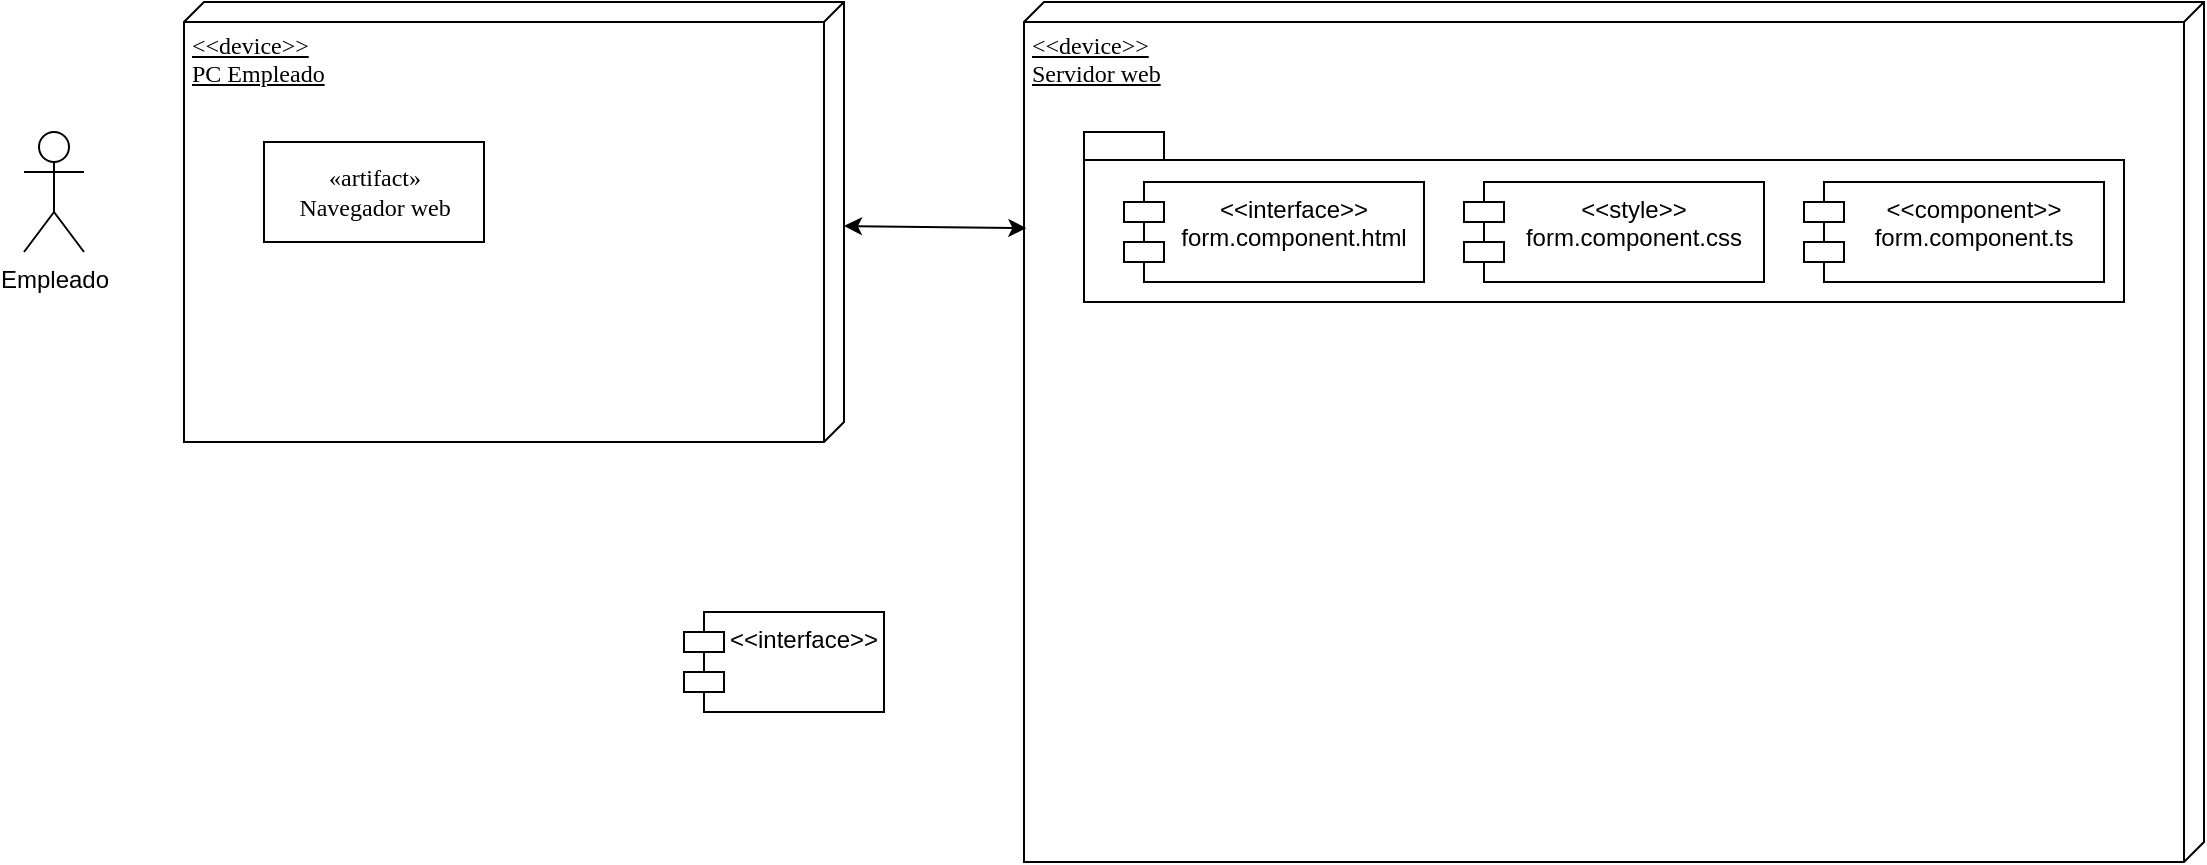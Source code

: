 <mxfile version="22.1.3" type="github">
  <diagram name="Page-1" id="5f0bae14-7c28-e335-631c-24af17079c00">
    <mxGraphModel dx="1434" dy="725" grid="1" gridSize="10" guides="1" tooltips="1" connect="1" arrows="1" fold="1" page="1" pageScale="1" pageWidth="1100" pageHeight="850" background="none" math="0" shadow="0">
      <root>
        <mxCell id="0" />
        <mxCell id="1" parent="0" />
        <mxCell id="39150e848f15840c-1" value="&amp;lt;&amp;lt;device&amp;gt;&amp;gt;&lt;br&gt;PC Empleado" style="verticalAlign=top;align=left;spacingTop=8;spacingLeft=2;spacingRight=12;shape=cube;size=10;direction=south;fontStyle=4;html=1;rounded=0;shadow=0;comic=0;labelBackgroundColor=none;strokeWidth=1;fontFamily=Verdana;fontSize=12" parent="1" vertex="1">
          <mxGeometry x="120" y="70" width="330" height="220" as="geometry" />
        </mxCell>
        <mxCell id="39150e848f15840c-2" value="&amp;lt;&amp;lt;device&amp;gt;&amp;gt;&lt;br&gt;Servidor web" style="verticalAlign=top;align=left;spacingTop=8;spacingLeft=2;spacingRight=12;shape=cube;size=10;direction=south;fontStyle=4;html=1;rounded=0;shadow=0;comic=0;labelBackgroundColor=none;strokeWidth=1;fontFamily=Verdana;fontSize=12" parent="1" vertex="1">
          <mxGeometry x="540" y="70" width="590" height="430" as="geometry" />
        </mxCell>
        <mxCell id="39150e848f15840c-4" value="«artifact»&lt;br&gt;Navegador web" style="html=1;rounded=0;shadow=0;comic=0;labelBackgroundColor=none;strokeWidth=1;fontFamily=Verdana;fontSize=12;align=center;" parent="1" vertex="1">
          <mxGeometry x="160" y="140" width="110" height="50" as="geometry" />
        </mxCell>
        <mxCell id="j6kh5TIL4cwImSu9_BoX-1" value="Empleado" style="shape=umlActor;verticalLabelPosition=bottom;verticalAlign=top;html=1;outlineConnect=0;" vertex="1" parent="1">
          <mxGeometry x="40" y="135" width="30" height="60" as="geometry" />
        </mxCell>
        <mxCell id="j6kh5TIL4cwImSu9_BoX-3" value="" style="endArrow=classic;startArrow=classic;html=1;rounded=0;entryX=0.263;entryY=0.998;entryDx=0;entryDy=0;entryPerimeter=0;" edge="1" parent="1" source="39150e848f15840c-1" target="39150e848f15840c-2">
          <mxGeometry width="50" height="50" relative="1" as="geometry">
            <mxPoint x="460" y="220" as="sourcePoint" />
            <mxPoint x="510" y="170" as="targetPoint" />
          </mxGeometry>
        </mxCell>
        <mxCell id="j6kh5TIL4cwImSu9_BoX-4" value="" style="shape=folder;fontStyle=1;spacingTop=10;tabWidth=40;tabHeight=14;tabPosition=left;html=1;whiteSpace=wrap;" vertex="1" parent="1">
          <mxGeometry x="570" y="135" width="520" height="85" as="geometry" />
        </mxCell>
        <mxCell id="j6kh5TIL4cwImSu9_BoX-5" value="&amp;lt;&amp;lt;interface&amp;gt;&amp;gt;&lt;br&gt;form.component.html" style="shape=module;align=left;spacingLeft=20;align=center;verticalAlign=top;whiteSpace=wrap;html=1;" vertex="1" parent="1">
          <mxGeometry x="590" y="160" width="150" height="50" as="geometry" />
        </mxCell>
        <mxCell id="j6kh5TIL4cwImSu9_BoX-7" value="&amp;lt;&amp;lt;interface&amp;gt;&amp;gt;" style="shape=module;align=left;spacingLeft=20;align=center;verticalAlign=top;whiteSpace=wrap;html=1;" vertex="1" parent="1">
          <mxGeometry x="370" y="375" width="100" height="50" as="geometry" />
        </mxCell>
        <mxCell id="j6kh5TIL4cwImSu9_BoX-8" value="&amp;lt;&amp;lt;style&amp;gt;&amp;gt;&lt;br&gt;form.component.css" style="shape=module;align=left;spacingLeft=20;align=center;verticalAlign=top;whiteSpace=wrap;html=1;" vertex="1" parent="1">
          <mxGeometry x="760" y="160" width="150" height="50" as="geometry" />
        </mxCell>
        <mxCell id="j6kh5TIL4cwImSu9_BoX-9" value="&amp;lt;&amp;lt;component&amp;gt;&amp;gt;&lt;br&gt;form.component.ts" style="shape=module;align=left;spacingLeft=20;align=center;verticalAlign=top;whiteSpace=wrap;html=1;" vertex="1" parent="1">
          <mxGeometry x="930" y="160" width="150" height="50" as="geometry" />
        </mxCell>
      </root>
    </mxGraphModel>
  </diagram>
</mxfile>
